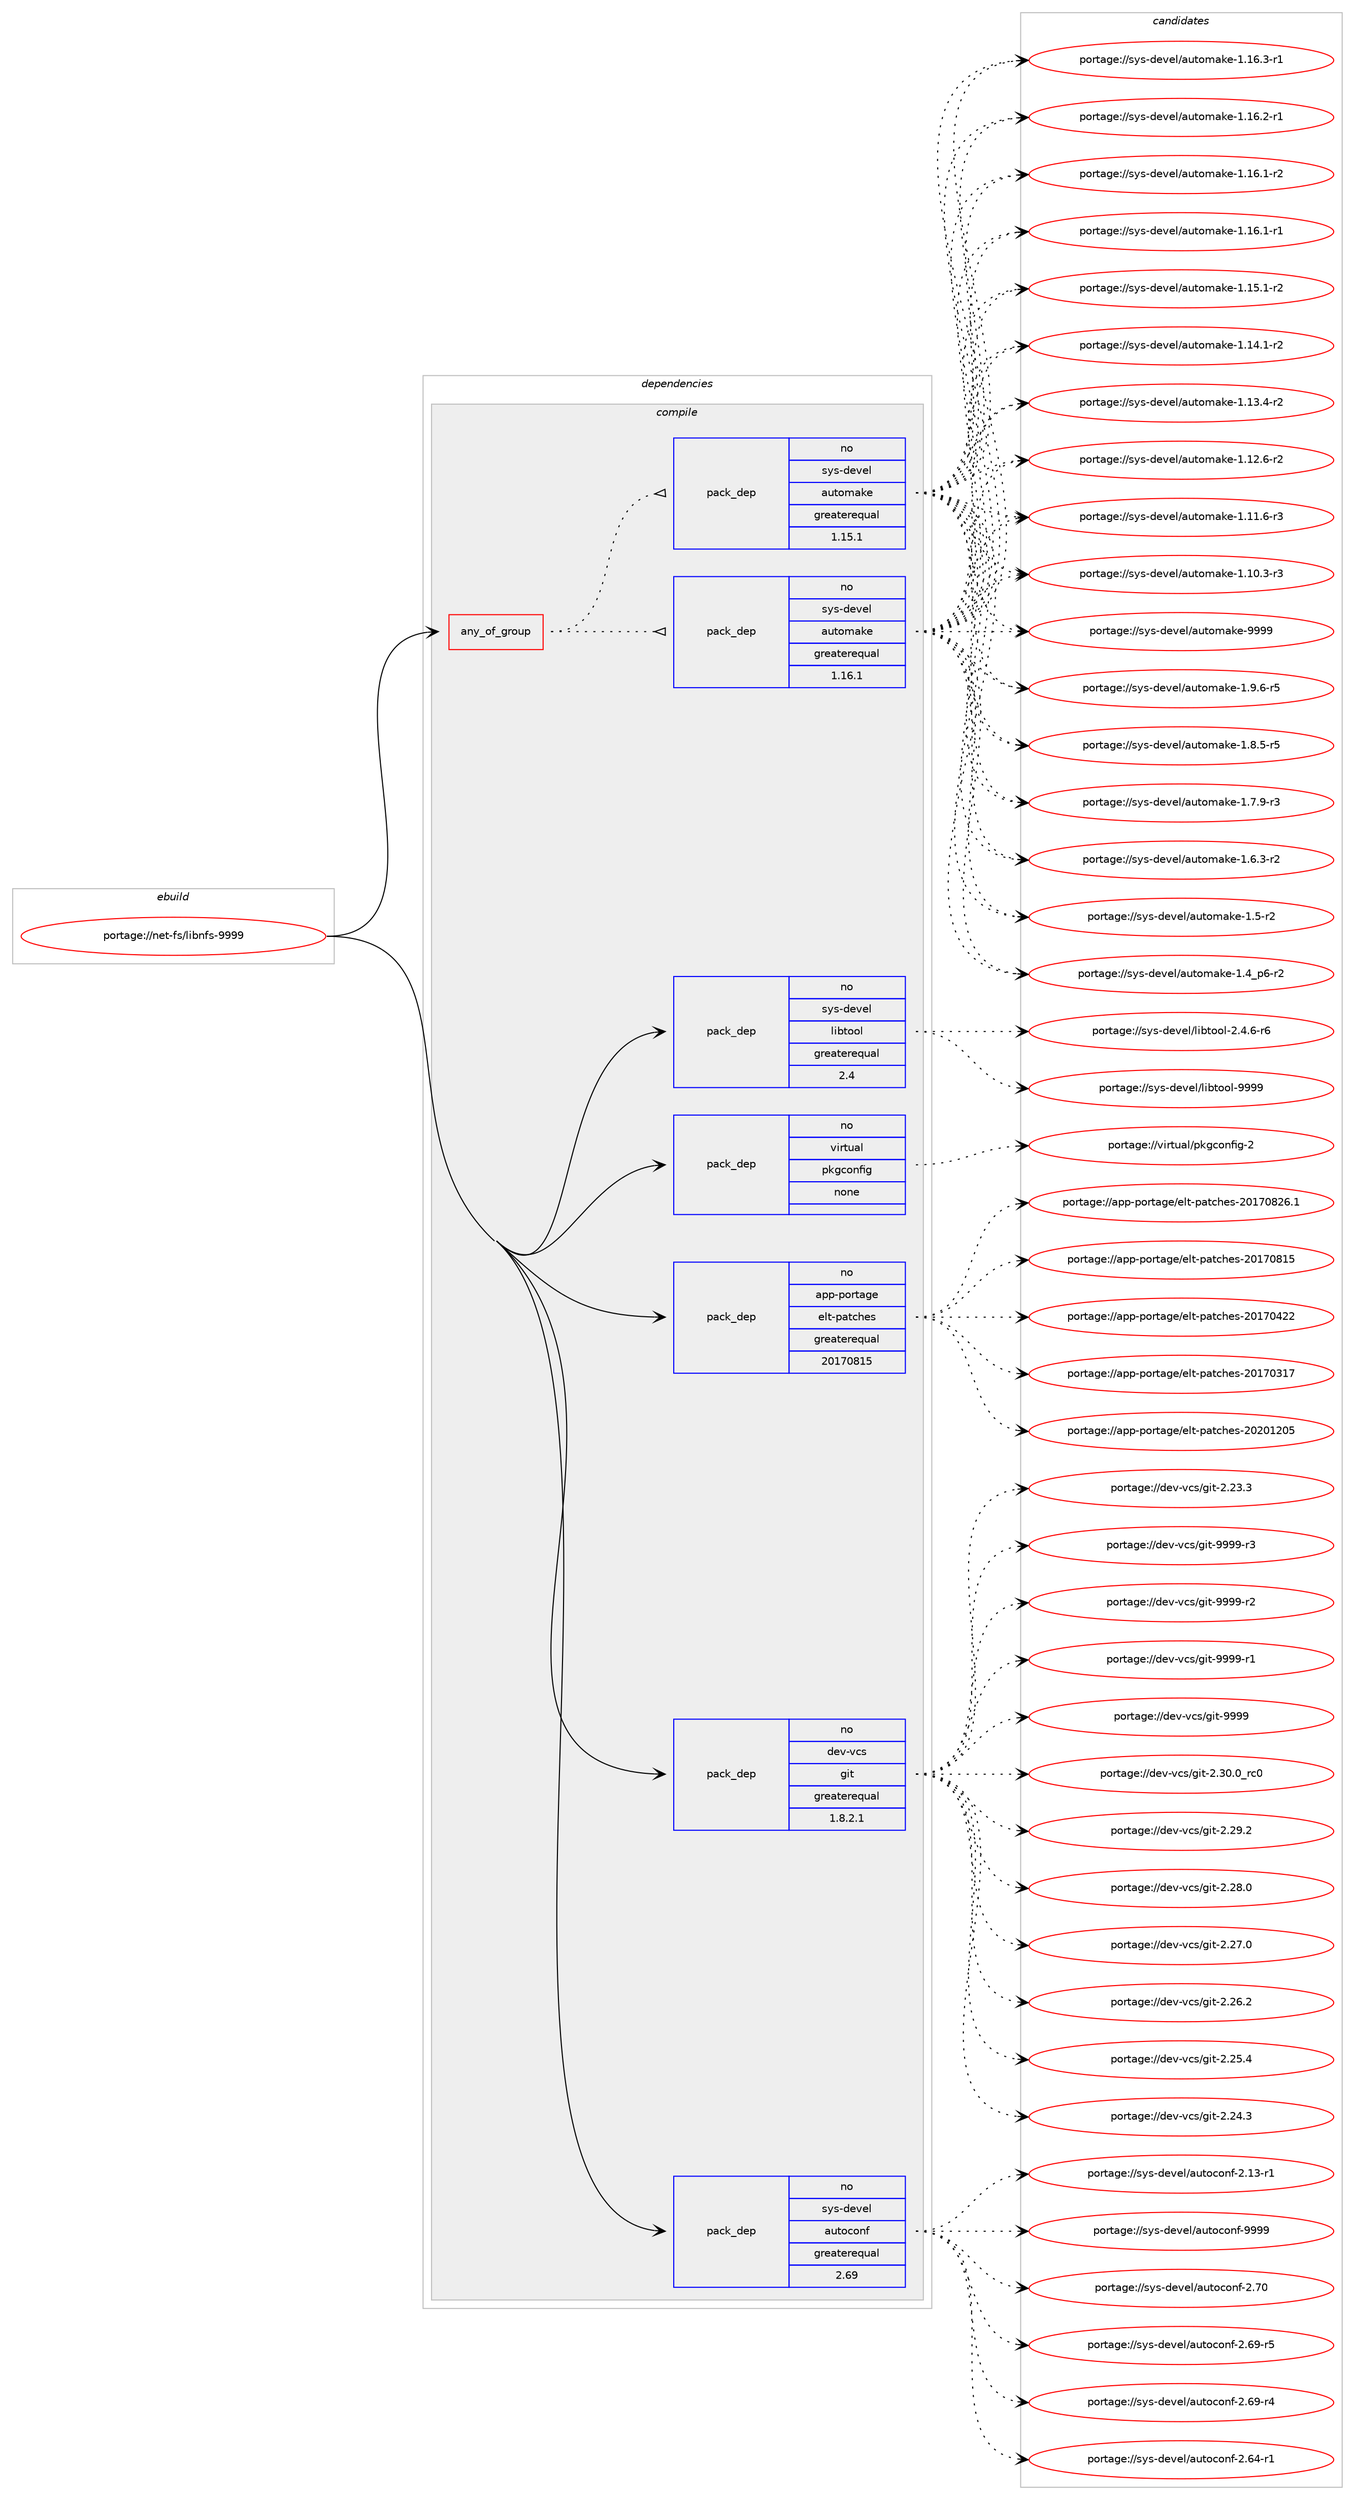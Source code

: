 digraph prolog {

# *************
# Graph options
# *************

newrank=true;
concentrate=true;
compound=true;
graph [rankdir=LR,fontname=Helvetica,fontsize=10,ranksep=1.5];#, ranksep=2.5, nodesep=0.2];
edge  [arrowhead=vee];
node  [fontname=Helvetica,fontsize=10];

# **********
# The ebuild
# **********

subgraph cluster_leftcol {
color=gray;
rank=same;
label=<<i>ebuild</i>>;
id [label="portage://net-fs/libnfs-9999", color=red, width=4, href="../net-fs/libnfs-9999.svg"];
}

# ****************
# The dependencies
# ****************

subgraph cluster_midcol {
color=gray;
label=<<i>dependencies</i>>;
subgraph cluster_compile {
fillcolor="#eeeeee";
style=filled;
label=<<i>compile</i>>;
subgraph any114 {
dependency13292 [label=<<TABLE BORDER="0" CELLBORDER="1" CELLSPACING="0" CELLPADDING="4"><TR><TD CELLPADDING="10">any_of_group</TD></TR></TABLE>>, shape=none, color=red];subgraph pack9350 {
dependency13293 [label=<<TABLE BORDER="0" CELLBORDER="1" CELLSPACING="0" CELLPADDING="4" WIDTH="220"><TR><TD ROWSPAN="6" CELLPADDING="30">pack_dep</TD></TR><TR><TD WIDTH="110">no</TD></TR><TR><TD>sys-devel</TD></TR><TR><TD>automake</TD></TR><TR><TD>greaterequal</TD></TR><TR><TD>1.16.1</TD></TR></TABLE>>, shape=none, color=blue];
}
dependency13292:e -> dependency13293:w [weight=20,style="dotted",arrowhead="oinv"];
subgraph pack9351 {
dependency13294 [label=<<TABLE BORDER="0" CELLBORDER="1" CELLSPACING="0" CELLPADDING="4" WIDTH="220"><TR><TD ROWSPAN="6" CELLPADDING="30">pack_dep</TD></TR><TR><TD WIDTH="110">no</TD></TR><TR><TD>sys-devel</TD></TR><TR><TD>automake</TD></TR><TR><TD>greaterequal</TD></TR><TR><TD>1.15.1</TD></TR></TABLE>>, shape=none, color=blue];
}
dependency13292:e -> dependency13294:w [weight=20,style="dotted",arrowhead="oinv"];
}
id:e -> dependency13292:w [weight=20,style="solid",arrowhead="vee"];
subgraph pack9352 {
dependency13295 [label=<<TABLE BORDER="0" CELLBORDER="1" CELLSPACING="0" CELLPADDING="4" WIDTH="220"><TR><TD ROWSPAN="6" CELLPADDING="30">pack_dep</TD></TR><TR><TD WIDTH="110">no</TD></TR><TR><TD>app-portage</TD></TR><TR><TD>elt-patches</TD></TR><TR><TD>greaterequal</TD></TR><TR><TD>20170815</TD></TR></TABLE>>, shape=none, color=blue];
}
id:e -> dependency13295:w [weight=20,style="solid",arrowhead="vee"];
subgraph pack9353 {
dependency13296 [label=<<TABLE BORDER="0" CELLBORDER="1" CELLSPACING="0" CELLPADDING="4" WIDTH="220"><TR><TD ROWSPAN="6" CELLPADDING="30">pack_dep</TD></TR><TR><TD WIDTH="110">no</TD></TR><TR><TD>dev-vcs</TD></TR><TR><TD>git</TD></TR><TR><TD>greaterequal</TD></TR><TR><TD>1.8.2.1</TD></TR></TABLE>>, shape=none, color=blue];
}
id:e -> dependency13296:w [weight=20,style="solid",arrowhead="vee"];
subgraph pack9354 {
dependency13297 [label=<<TABLE BORDER="0" CELLBORDER="1" CELLSPACING="0" CELLPADDING="4" WIDTH="220"><TR><TD ROWSPAN="6" CELLPADDING="30">pack_dep</TD></TR><TR><TD WIDTH="110">no</TD></TR><TR><TD>sys-devel</TD></TR><TR><TD>autoconf</TD></TR><TR><TD>greaterequal</TD></TR><TR><TD>2.69</TD></TR></TABLE>>, shape=none, color=blue];
}
id:e -> dependency13297:w [weight=20,style="solid",arrowhead="vee"];
subgraph pack9355 {
dependency13298 [label=<<TABLE BORDER="0" CELLBORDER="1" CELLSPACING="0" CELLPADDING="4" WIDTH="220"><TR><TD ROWSPAN="6" CELLPADDING="30">pack_dep</TD></TR><TR><TD WIDTH="110">no</TD></TR><TR><TD>sys-devel</TD></TR><TR><TD>libtool</TD></TR><TR><TD>greaterequal</TD></TR><TR><TD>2.4</TD></TR></TABLE>>, shape=none, color=blue];
}
id:e -> dependency13298:w [weight=20,style="solid",arrowhead="vee"];
subgraph pack9356 {
dependency13299 [label=<<TABLE BORDER="0" CELLBORDER="1" CELLSPACING="0" CELLPADDING="4" WIDTH="220"><TR><TD ROWSPAN="6" CELLPADDING="30">pack_dep</TD></TR><TR><TD WIDTH="110">no</TD></TR><TR><TD>virtual</TD></TR><TR><TD>pkgconfig</TD></TR><TR><TD>none</TD></TR><TR><TD></TD></TR></TABLE>>, shape=none, color=blue];
}
id:e -> dependency13299:w [weight=20,style="solid",arrowhead="vee"];
}
subgraph cluster_compileandrun {
fillcolor="#eeeeee";
style=filled;
label=<<i>compile and run</i>>;
}
subgraph cluster_run {
fillcolor="#eeeeee";
style=filled;
label=<<i>run</i>>;
}
}

# **************
# The candidates
# **************

subgraph cluster_choices {
rank=same;
color=gray;
label=<<i>candidates</i>>;

subgraph choice9350 {
color=black;
nodesep=1;
choice115121115451001011181011084797117116111109971071014557575757 [label="portage://sys-devel/automake-9999", color=red, width=4,href="../sys-devel/automake-9999.svg"];
choice115121115451001011181011084797117116111109971071014549465746544511453 [label="portage://sys-devel/automake-1.9.6-r5", color=red, width=4,href="../sys-devel/automake-1.9.6-r5.svg"];
choice115121115451001011181011084797117116111109971071014549465646534511453 [label="portage://sys-devel/automake-1.8.5-r5", color=red, width=4,href="../sys-devel/automake-1.8.5-r5.svg"];
choice115121115451001011181011084797117116111109971071014549465546574511451 [label="portage://sys-devel/automake-1.7.9-r3", color=red, width=4,href="../sys-devel/automake-1.7.9-r3.svg"];
choice115121115451001011181011084797117116111109971071014549465446514511450 [label="portage://sys-devel/automake-1.6.3-r2", color=red, width=4,href="../sys-devel/automake-1.6.3-r2.svg"];
choice11512111545100101118101108479711711611110997107101454946534511450 [label="portage://sys-devel/automake-1.5-r2", color=red, width=4,href="../sys-devel/automake-1.5-r2.svg"];
choice115121115451001011181011084797117116111109971071014549465295112544511450 [label="portage://sys-devel/automake-1.4_p6-r2", color=red, width=4,href="../sys-devel/automake-1.4_p6-r2.svg"];
choice11512111545100101118101108479711711611110997107101454946495446514511449 [label="portage://sys-devel/automake-1.16.3-r1", color=red, width=4,href="../sys-devel/automake-1.16.3-r1.svg"];
choice11512111545100101118101108479711711611110997107101454946495446504511449 [label="portage://sys-devel/automake-1.16.2-r1", color=red, width=4,href="../sys-devel/automake-1.16.2-r1.svg"];
choice11512111545100101118101108479711711611110997107101454946495446494511450 [label="portage://sys-devel/automake-1.16.1-r2", color=red, width=4,href="../sys-devel/automake-1.16.1-r2.svg"];
choice11512111545100101118101108479711711611110997107101454946495446494511449 [label="portage://sys-devel/automake-1.16.1-r1", color=red, width=4,href="../sys-devel/automake-1.16.1-r1.svg"];
choice11512111545100101118101108479711711611110997107101454946495346494511450 [label="portage://sys-devel/automake-1.15.1-r2", color=red, width=4,href="../sys-devel/automake-1.15.1-r2.svg"];
choice11512111545100101118101108479711711611110997107101454946495246494511450 [label="portage://sys-devel/automake-1.14.1-r2", color=red, width=4,href="../sys-devel/automake-1.14.1-r2.svg"];
choice11512111545100101118101108479711711611110997107101454946495146524511450 [label="portage://sys-devel/automake-1.13.4-r2", color=red, width=4,href="../sys-devel/automake-1.13.4-r2.svg"];
choice11512111545100101118101108479711711611110997107101454946495046544511450 [label="portage://sys-devel/automake-1.12.6-r2", color=red, width=4,href="../sys-devel/automake-1.12.6-r2.svg"];
choice11512111545100101118101108479711711611110997107101454946494946544511451 [label="portage://sys-devel/automake-1.11.6-r3", color=red, width=4,href="../sys-devel/automake-1.11.6-r3.svg"];
choice11512111545100101118101108479711711611110997107101454946494846514511451 [label="portage://sys-devel/automake-1.10.3-r3", color=red, width=4,href="../sys-devel/automake-1.10.3-r3.svg"];
dependency13293:e -> choice115121115451001011181011084797117116111109971071014557575757:w [style=dotted,weight="100"];
dependency13293:e -> choice115121115451001011181011084797117116111109971071014549465746544511453:w [style=dotted,weight="100"];
dependency13293:e -> choice115121115451001011181011084797117116111109971071014549465646534511453:w [style=dotted,weight="100"];
dependency13293:e -> choice115121115451001011181011084797117116111109971071014549465546574511451:w [style=dotted,weight="100"];
dependency13293:e -> choice115121115451001011181011084797117116111109971071014549465446514511450:w [style=dotted,weight="100"];
dependency13293:e -> choice11512111545100101118101108479711711611110997107101454946534511450:w [style=dotted,weight="100"];
dependency13293:e -> choice115121115451001011181011084797117116111109971071014549465295112544511450:w [style=dotted,weight="100"];
dependency13293:e -> choice11512111545100101118101108479711711611110997107101454946495446514511449:w [style=dotted,weight="100"];
dependency13293:e -> choice11512111545100101118101108479711711611110997107101454946495446504511449:w [style=dotted,weight="100"];
dependency13293:e -> choice11512111545100101118101108479711711611110997107101454946495446494511450:w [style=dotted,weight="100"];
dependency13293:e -> choice11512111545100101118101108479711711611110997107101454946495446494511449:w [style=dotted,weight="100"];
dependency13293:e -> choice11512111545100101118101108479711711611110997107101454946495346494511450:w [style=dotted,weight="100"];
dependency13293:e -> choice11512111545100101118101108479711711611110997107101454946495246494511450:w [style=dotted,weight="100"];
dependency13293:e -> choice11512111545100101118101108479711711611110997107101454946495146524511450:w [style=dotted,weight="100"];
dependency13293:e -> choice11512111545100101118101108479711711611110997107101454946495046544511450:w [style=dotted,weight="100"];
dependency13293:e -> choice11512111545100101118101108479711711611110997107101454946494946544511451:w [style=dotted,weight="100"];
dependency13293:e -> choice11512111545100101118101108479711711611110997107101454946494846514511451:w [style=dotted,weight="100"];
}
subgraph choice9351 {
color=black;
nodesep=1;
choice115121115451001011181011084797117116111109971071014557575757 [label="portage://sys-devel/automake-9999", color=red, width=4,href="../sys-devel/automake-9999.svg"];
choice115121115451001011181011084797117116111109971071014549465746544511453 [label="portage://sys-devel/automake-1.9.6-r5", color=red, width=4,href="../sys-devel/automake-1.9.6-r5.svg"];
choice115121115451001011181011084797117116111109971071014549465646534511453 [label="portage://sys-devel/automake-1.8.5-r5", color=red, width=4,href="../sys-devel/automake-1.8.5-r5.svg"];
choice115121115451001011181011084797117116111109971071014549465546574511451 [label="portage://sys-devel/automake-1.7.9-r3", color=red, width=4,href="../sys-devel/automake-1.7.9-r3.svg"];
choice115121115451001011181011084797117116111109971071014549465446514511450 [label="portage://sys-devel/automake-1.6.3-r2", color=red, width=4,href="../sys-devel/automake-1.6.3-r2.svg"];
choice11512111545100101118101108479711711611110997107101454946534511450 [label="portage://sys-devel/automake-1.5-r2", color=red, width=4,href="../sys-devel/automake-1.5-r2.svg"];
choice115121115451001011181011084797117116111109971071014549465295112544511450 [label="portage://sys-devel/automake-1.4_p6-r2", color=red, width=4,href="../sys-devel/automake-1.4_p6-r2.svg"];
choice11512111545100101118101108479711711611110997107101454946495446514511449 [label="portage://sys-devel/automake-1.16.3-r1", color=red, width=4,href="../sys-devel/automake-1.16.3-r1.svg"];
choice11512111545100101118101108479711711611110997107101454946495446504511449 [label="portage://sys-devel/automake-1.16.2-r1", color=red, width=4,href="../sys-devel/automake-1.16.2-r1.svg"];
choice11512111545100101118101108479711711611110997107101454946495446494511450 [label="portage://sys-devel/automake-1.16.1-r2", color=red, width=4,href="../sys-devel/automake-1.16.1-r2.svg"];
choice11512111545100101118101108479711711611110997107101454946495446494511449 [label="portage://sys-devel/automake-1.16.1-r1", color=red, width=4,href="../sys-devel/automake-1.16.1-r1.svg"];
choice11512111545100101118101108479711711611110997107101454946495346494511450 [label="portage://sys-devel/automake-1.15.1-r2", color=red, width=4,href="../sys-devel/automake-1.15.1-r2.svg"];
choice11512111545100101118101108479711711611110997107101454946495246494511450 [label="portage://sys-devel/automake-1.14.1-r2", color=red, width=4,href="../sys-devel/automake-1.14.1-r2.svg"];
choice11512111545100101118101108479711711611110997107101454946495146524511450 [label="portage://sys-devel/automake-1.13.4-r2", color=red, width=4,href="../sys-devel/automake-1.13.4-r2.svg"];
choice11512111545100101118101108479711711611110997107101454946495046544511450 [label="portage://sys-devel/automake-1.12.6-r2", color=red, width=4,href="../sys-devel/automake-1.12.6-r2.svg"];
choice11512111545100101118101108479711711611110997107101454946494946544511451 [label="portage://sys-devel/automake-1.11.6-r3", color=red, width=4,href="../sys-devel/automake-1.11.6-r3.svg"];
choice11512111545100101118101108479711711611110997107101454946494846514511451 [label="portage://sys-devel/automake-1.10.3-r3", color=red, width=4,href="../sys-devel/automake-1.10.3-r3.svg"];
dependency13294:e -> choice115121115451001011181011084797117116111109971071014557575757:w [style=dotted,weight="100"];
dependency13294:e -> choice115121115451001011181011084797117116111109971071014549465746544511453:w [style=dotted,weight="100"];
dependency13294:e -> choice115121115451001011181011084797117116111109971071014549465646534511453:w [style=dotted,weight="100"];
dependency13294:e -> choice115121115451001011181011084797117116111109971071014549465546574511451:w [style=dotted,weight="100"];
dependency13294:e -> choice115121115451001011181011084797117116111109971071014549465446514511450:w [style=dotted,weight="100"];
dependency13294:e -> choice11512111545100101118101108479711711611110997107101454946534511450:w [style=dotted,weight="100"];
dependency13294:e -> choice115121115451001011181011084797117116111109971071014549465295112544511450:w [style=dotted,weight="100"];
dependency13294:e -> choice11512111545100101118101108479711711611110997107101454946495446514511449:w [style=dotted,weight="100"];
dependency13294:e -> choice11512111545100101118101108479711711611110997107101454946495446504511449:w [style=dotted,weight="100"];
dependency13294:e -> choice11512111545100101118101108479711711611110997107101454946495446494511450:w [style=dotted,weight="100"];
dependency13294:e -> choice11512111545100101118101108479711711611110997107101454946495446494511449:w [style=dotted,weight="100"];
dependency13294:e -> choice11512111545100101118101108479711711611110997107101454946495346494511450:w [style=dotted,weight="100"];
dependency13294:e -> choice11512111545100101118101108479711711611110997107101454946495246494511450:w [style=dotted,weight="100"];
dependency13294:e -> choice11512111545100101118101108479711711611110997107101454946495146524511450:w [style=dotted,weight="100"];
dependency13294:e -> choice11512111545100101118101108479711711611110997107101454946495046544511450:w [style=dotted,weight="100"];
dependency13294:e -> choice11512111545100101118101108479711711611110997107101454946494946544511451:w [style=dotted,weight="100"];
dependency13294:e -> choice11512111545100101118101108479711711611110997107101454946494846514511451:w [style=dotted,weight="100"];
}
subgraph choice9352 {
color=black;
nodesep=1;
choice97112112451121111141169710310147101108116451129711699104101115455048504849504853 [label="portage://app-portage/elt-patches-20201205", color=red, width=4,href="../app-portage/elt-patches-20201205.svg"];
choice971121124511211111411697103101471011081164511297116991041011154550484955485650544649 [label="portage://app-portage/elt-patches-20170826.1", color=red, width=4,href="../app-portage/elt-patches-20170826.1.svg"];
choice97112112451121111141169710310147101108116451129711699104101115455048495548564953 [label="portage://app-portage/elt-patches-20170815", color=red, width=4,href="../app-portage/elt-patches-20170815.svg"];
choice97112112451121111141169710310147101108116451129711699104101115455048495548525050 [label="portage://app-portage/elt-patches-20170422", color=red, width=4,href="../app-portage/elt-patches-20170422.svg"];
choice97112112451121111141169710310147101108116451129711699104101115455048495548514955 [label="portage://app-portage/elt-patches-20170317", color=red, width=4,href="../app-portage/elt-patches-20170317.svg"];
dependency13295:e -> choice97112112451121111141169710310147101108116451129711699104101115455048504849504853:w [style=dotted,weight="100"];
dependency13295:e -> choice971121124511211111411697103101471011081164511297116991041011154550484955485650544649:w [style=dotted,weight="100"];
dependency13295:e -> choice97112112451121111141169710310147101108116451129711699104101115455048495548564953:w [style=dotted,weight="100"];
dependency13295:e -> choice97112112451121111141169710310147101108116451129711699104101115455048495548525050:w [style=dotted,weight="100"];
dependency13295:e -> choice97112112451121111141169710310147101108116451129711699104101115455048495548514955:w [style=dotted,weight="100"];
}
subgraph choice9353 {
color=black;
nodesep=1;
choice10010111845118991154710310511645575757574511451 [label="portage://dev-vcs/git-9999-r3", color=red, width=4,href="../dev-vcs/git-9999-r3.svg"];
choice10010111845118991154710310511645575757574511450 [label="portage://dev-vcs/git-9999-r2", color=red, width=4,href="../dev-vcs/git-9999-r2.svg"];
choice10010111845118991154710310511645575757574511449 [label="portage://dev-vcs/git-9999-r1", color=red, width=4,href="../dev-vcs/git-9999-r1.svg"];
choice1001011184511899115471031051164557575757 [label="portage://dev-vcs/git-9999", color=red, width=4,href="../dev-vcs/git-9999.svg"];
choice10010111845118991154710310511645504651484648951149948 [label="portage://dev-vcs/git-2.30.0_rc0", color=red, width=4,href="../dev-vcs/git-2.30.0_rc0.svg"];
choice10010111845118991154710310511645504650574650 [label="portage://dev-vcs/git-2.29.2", color=red, width=4,href="../dev-vcs/git-2.29.2.svg"];
choice10010111845118991154710310511645504650564648 [label="portage://dev-vcs/git-2.28.0", color=red, width=4,href="../dev-vcs/git-2.28.0.svg"];
choice10010111845118991154710310511645504650554648 [label="portage://dev-vcs/git-2.27.0", color=red, width=4,href="../dev-vcs/git-2.27.0.svg"];
choice10010111845118991154710310511645504650544650 [label="portage://dev-vcs/git-2.26.2", color=red, width=4,href="../dev-vcs/git-2.26.2.svg"];
choice10010111845118991154710310511645504650534652 [label="portage://dev-vcs/git-2.25.4", color=red, width=4,href="../dev-vcs/git-2.25.4.svg"];
choice10010111845118991154710310511645504650524651 [label="portage://dev-vcs/git-2.24.3", color=red, width=4,href="../dev-vcs/git-2.24.3.svg"];
choice10010111845118991154710310511645504650514651 [label="portage://dev-vcs/git-2.23.3", color=red, width=4,href="../dev-vcs/git-2.23.3.svg"];
dependency13296:e -> choice10010111845118991154710310511645575757574511451:w [style=dotted,weight="100"];
dependency13296:e -> choice10010111845118991154710310511645575757574511450:w [style=dotted,weight="100"];
dependency13296:e -> choice10010111845118991154710310511645575757574511449:w [style=dotted,weight="100"];
dependency13296:e -> choice1001011184511899115471031051164557575757:w [style=dotted,weight="100"];
dependency13296:e -> choice10010111845118991154710310511645504651484648951149948:w [style=dotted,weight="100"];
dependency13296:e -> choice10010111845118991154710310511645504650574650:w [style=dotted,weight="100"];
dependency13296:e -> choice10010111845118991154710310511645504650564648:w [style=dotted,weight="100"];
dependency13296:e -> choice10010111845118991154710310511645504650554648:w [style=dotted,weight="100"];
dependency13296:e -> choice10010111845118991154710310511645504650544650:w [style=dotted,weight="100"];
dependency13296:e -> choice10010111845118991154710310511645504650534652:w [style=dotted,weight="100"];
dependency13296:e -> choice10010111845118991154710310511645504650524651:w [style=dotted,weight="100"];
dependency13296:e -> choice10010111845118991154710310511645504650514651:w [style=dotted,weight="100"];
}
subgraph choice9354 {
color=black;
nodesep=1;
choice115121115451001011181011084797117116111991111101024557575757 [label="portage://sys-devel/autoconf-9999", color=red, width=4,href="../sys-devel/autoconf-9999.svg"];
choice115121115451001011181011084797117116111991111101024550465548 [label="portage://sys-devel/autoconf-2.70", color=red, width=4,href="../sys-devel/autoconf-2.70.svg"];
choice1151211154510010111810110847971171161119911111010245504654574511453 [label="portage://sys-devel/autoconf-2.69-r5", color=red, width=4,href="../sys-devel/autoconf-2.69-r5.svg"];
choice1151211154510010111810110847971171161119911111010245504654574511452 [label="portage://sys-devel/autoconf-2.69-r4", color=red, width=4,href="../sys-devel/autoconf-2.69-r4.svg"];
choice1151211154510010111810110847971171161119911111010245504654524511449 [label="portage://sys-devel/autoconf-2.64-r1", color=red, width=4,href="../sys-devel/autoconf-2.64-r1.svg"];
choice1151211154510010111810110847971171161119911111010245504649514511449 [label="portage://sys-devel/autoconf-2.13-r1", color=red, width=4,href="../sys-devel/autoconf-2.13-r1.svg"];
dependency13297:e -> choice115121115451001011181011084797117116111991111101024557575757:w [style=dotted,weight="100"];
dependency13297:e -> choice115121115451001011181011084797117116111991111101024550465548:w [style=dotted,weight="100"];
dependency13297:e -> choice1151211154510010111810110847971171161119911111010245504654574511453:w [style=dotted,weight="100"];
dependency13297:e -> choice1151211154510010111810110847971171161119911111010245504654574511452:w [style=dotted,weight="100"];
dependency13297:e -> choice1151211154510010111810110847971171161119911111010245504654524511449:w [style=dotted,weight="100"];
dependency13297:e -> choice1151211154510010111810110847971171161119911111010245504649514511449:w [style=dotted,weight="100"];
}
subgraph choice9355 {
color=black;
nodesep=1;
choice1151211154510010111810110847108105981161111111084557575757 [label="portage://sys-devel/libtool-9999", color=red, width=4,href="../sys-devel/libtool-9999.svg"];
choice1151211154510010111810110847108105981161111111084550465246544511454 [label="portage://sys-devel/libtool-2.4.6-r6", color=red, width=4,href="../sys-devel/libtool-2.4.6-r6.svg"];
dependency13298:e -> choice1151211154510010111810110847108105981161111111084557575757:w [style=dotted,weight="100"];
dependency13298:e -> choice1151211154510010111810110847108105981161111111084550465246544511454:w [style=dotted,weight="100"];
}
subgraph choice9356 {
color=black;
nodesep=1;
choice1181051141161179710847112107103991111101021051034550 [label="portage://virtual/pkgconfig-2", color=red, width=4,href="../virtual/pkgconfig-2.svg"];
dependency13299:e -> choice1181051141161179710847112107103991111101021051034550:w [style=dotted,weight="100"];
}
}

}
